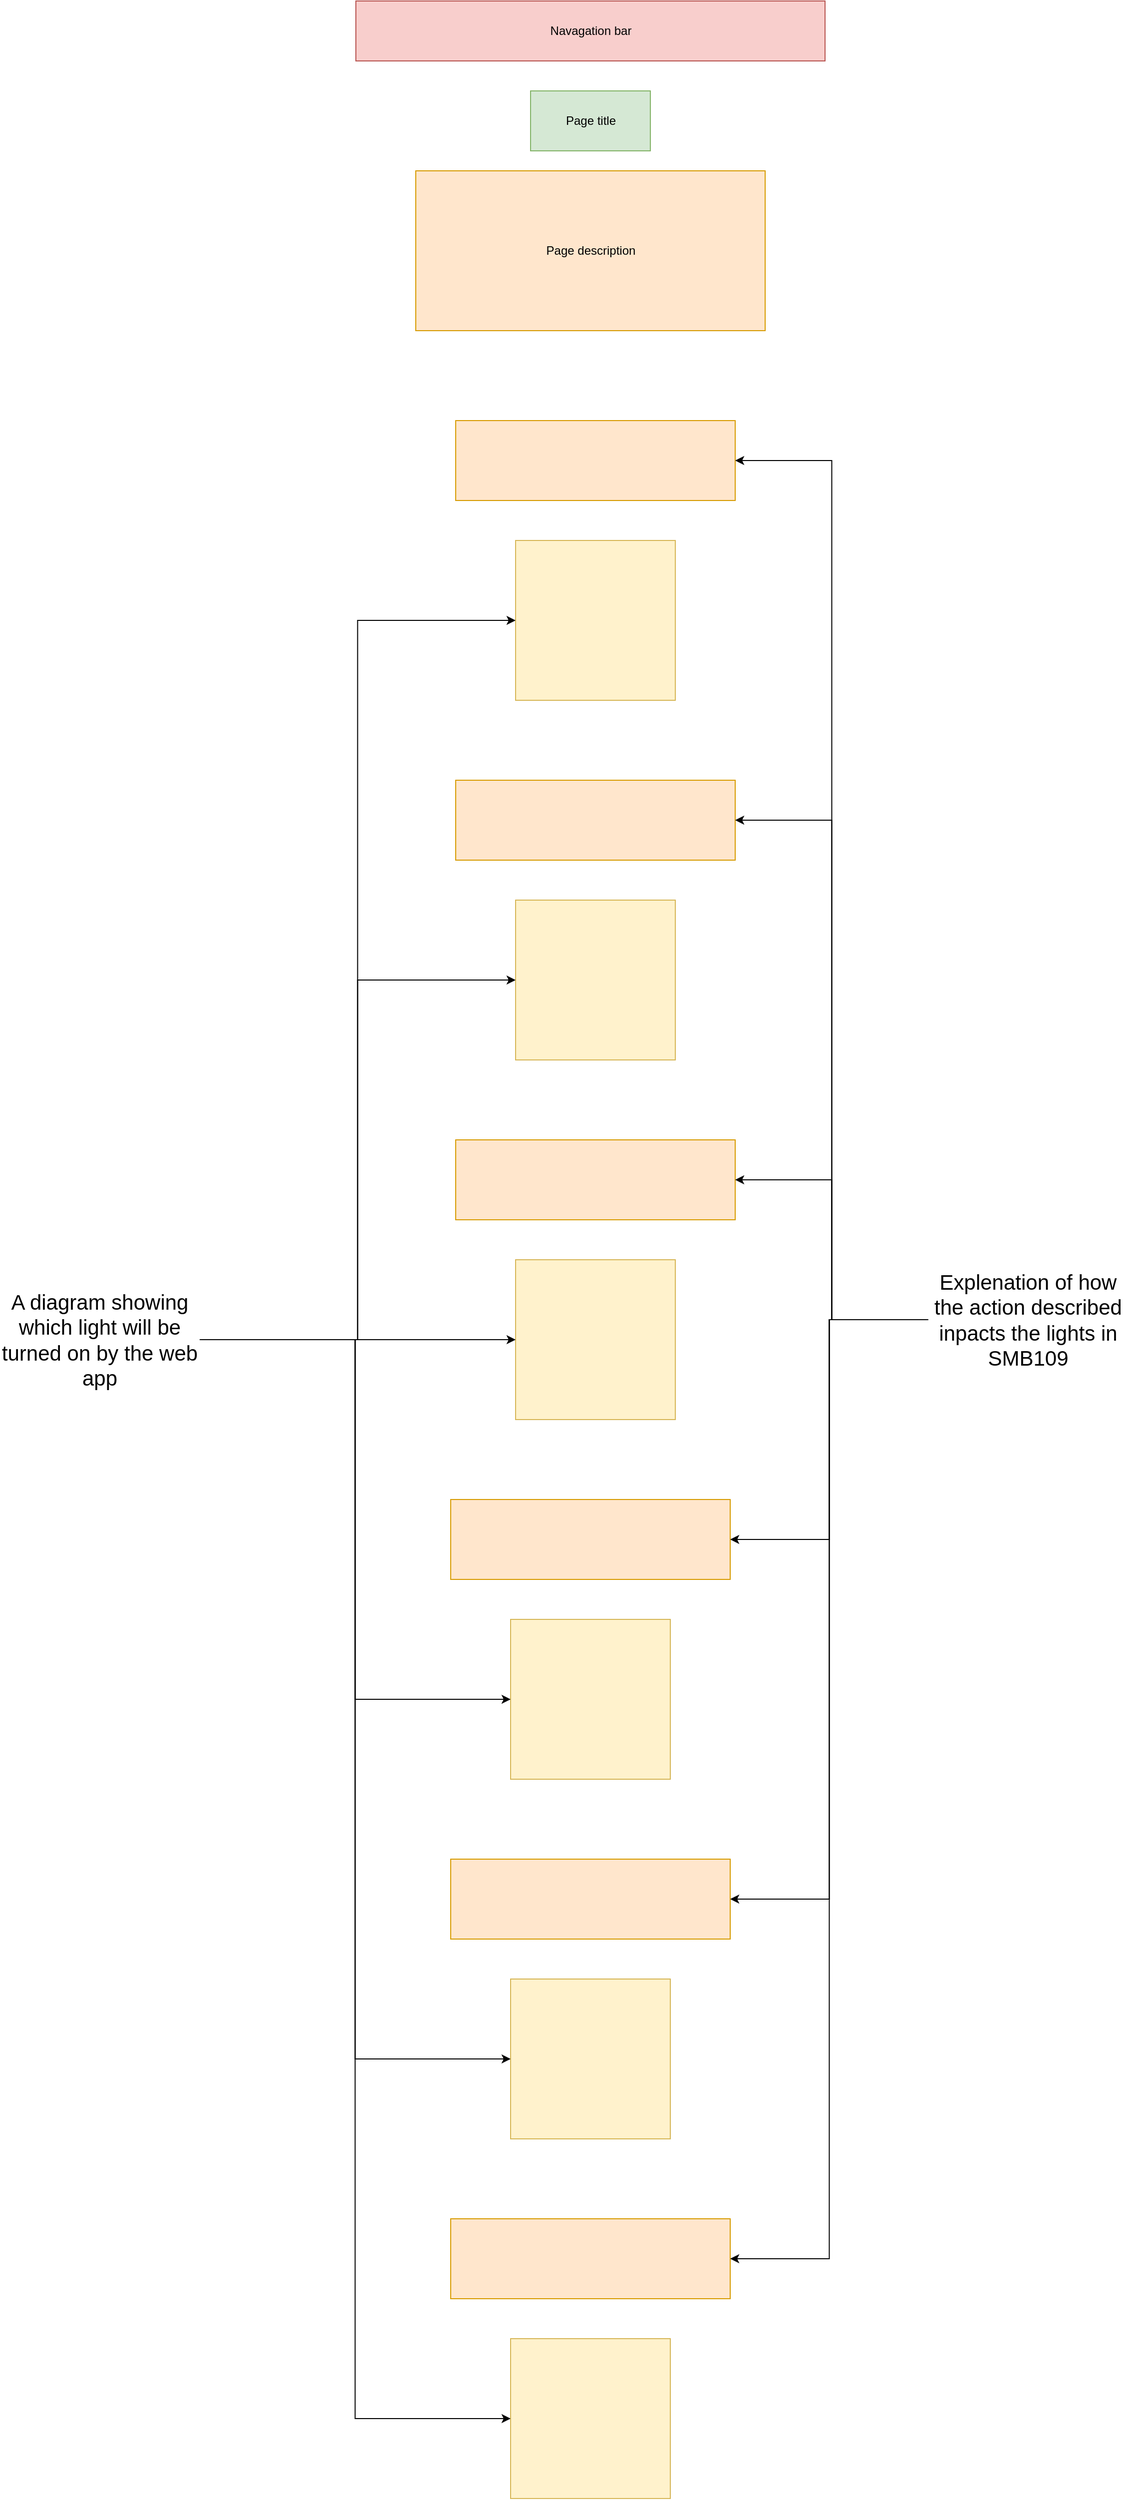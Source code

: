 <mxfile version="12.3.8" type="device" pages="1"><diagram id="MUPi7VID3ihpk3qN575Z" name="Page-1"><mxGraphModel dx="2031" dy="1113" grid="1" gridSize="10" guides="1" tooltips="1" connect="1" arrows="1" fold="1" page="1" pageScale="1" pageWidth="827" pageHeight="1169" math="0" shadow="0"><root><mxCell id="0"/><mxCell id="1" parent="0"/><mxCell id="Dy6HdrAVTPZ3WmUbfREt-1" value="Navagation bar " style="rounded=0;whiteSpace=wrap;html=1;fillColor=#f8cecc;strokeColor=#b85450;" vertex="1" parent="1"><mxGeometry x="466.5" y="200" width="470" height="60" as="geometry"/></mxCell><mxCell id="Dy6HdrAVTPZ3WmUbfREt-2" value="Page title" style="rounded=0;whiteSpace=wrap;html=1;fillColor=#d5e8d4;strokeColor=#82b366;" vertex="1" parent="1"><mxGeometry x="641.5" y="290" width="120" height="60" as="geometry"/></mxCell><mxCell id="Dy6HdrAVTPZ3WmUbfREt-3" value="Page description " style="rounded=0;whiteSpace=wrap;html=1;fillColor=#ffe6cc;strokeColor=#d79b00;" vertex="1" parent="1"><mxGeometry x="526.5" y="370" width="350" height="160" as="geometry"/></mxCell><mxCell id="Dy6HdrAVTPZ3WmUbfREt-4" value="" style="rounded=0;whiteSpace=wrap;html=1;fillColor=#ffe6cc;strokeColor=#d79b00;" vertex="1" parent="1"><mxGeometry x="566.5" y="620" width="280" height="80" as="geometry"/></mxCell><mxCell id="Dy6HdrAVTPZ3WmUbfREt-5" value="" style="rounded=0;whiteSpace=wrap;html=1;fillColor=#fff2cc;strokeColor=#d6b656;" vertex="1" parent="1"><mxGeometry x="626.5" y="740" width="160" height="160" as="geometry"/></mxCell><mxCell id="Dy6HdrAVTPZ3WmUbfREt-15" value="" style="rounded=0;whiteSpace=wrap;html=1;fillColor=#ffe6cc;strokeColor=#d79b00;" vertex="1" parent="1"><mxGeometry x="566.5" y="980" width="280" height="80" as="geometry"/></mxCell><mxCell id="Dy6HdrAVTPZ3WmUbfREt-16" value="" style="rounded=0;whiteSpace=wrap;html=1;fillColor=#fff2cc;strokeColor=#d6b656;" vertex="1" parent="1"><mxGeometry x="626.5" y="1100" width="160" height="160" as="geometry"/></mxCell><mxCell id="Dy6HdrAVTPZ3WmUbfREt-17" value="" style="rounded=0;whiteSpace=wrap;html=1;fillColor=#ffe6cc;strokeColor=#d79b00;" vertex="1" parent="1"><mxGeometry x="566.5" y="1340" width="280" height="80" as="geometry"/></mxCell><mxCell id="Dy6HdrAVTPZ3WmUbfREt-18" value="" style="rounded=0;whiteSpace=wrap;html=1;fillColor=#fff2cc;strokeColor=#d6b656;" vertex="1" parent="1"><mxGeometry x="626.5" y="1460" width="160" height="160" as="geometry"/></mxCell><mxCell id="Dy6HdrAVTPZ3WmUbfREt-19" value="" style="rounded=0;whiteSpace=wrap;html=1;fillColor=#ffe6cc;strokeColor=#d79b00;" vertex="1" parent="1"><mxGeometry x="561.5" y="1700" width="280" height="80" as="geometry"/></mxCell><mxCell id="Dy6HdrAVTPZ3WmUbfREt-20" value="" style="rounded=0;whiteSpace=wrap;html=1;fillColor=#fff2cc;strokeColor=#d6b656;" vertex="1" parent="1"><mxGeometry x="621.5" y="1820" width="160" height="160" as="geometry"/></mxCell><mxCell id="Dy6HdrAVTPZ3WmUbfREt-21" value="" style="rounded=0;whiteSpace=wrap;html=1;fillColor=#ffe6cc;strokeColor=#d79b00;" vertex="1" parent="1"><mxGeometry x="561.5" y="2060" width="280" height="80" as="geometry"/></mxCell><mxCell id="Dy6HdrAVTPZ3WmUbfREt-22" value="" style="rounded=0;whiteSpace=wrap;html=1;fillColor=#fff2cc;strokeColor=#d6b656;" vertex="1" parent="1"><mxGeometry x="621.5" y="2180" width="160" height="160" as="geometry"/></mxCell><mxCell id="Dy6HdrAVTPZ3WmUbfREt-23" value="" style="rounded=0;whiteSpace=wrap;html=1;fillColor=#ffe6cc;strokeColor=#d79b00;" vertex="1" parent="1"><mxGeometry x="561.5" y="2420" width="280" height="80" as="geometry"/></mxCell><mxCell id="Dy6HdrAVTPZ3WmUbfREt-24" value="" style="rounded=0;whiteSpace=wrap;html=1;fillColor=#fff2cc;strokeColor=#d6b656;" vertex="1" parent="1"><mxGeometry x="621.5" y="2540" width="160" height="160" as="geometry"/></mxCell><mxCell id="Dy6HdrAVTPZ3WmUbfREt-26" style="edgeStyle=orthogonalEdgeStyle;rounded=0;orthogonalLoop=1;jettySize=auto;html=1;entryX=1;entryY=0.5;entryDx=0;entryDy=0;fontSize=21;" edge="1" parent="1" source="Dy6HdrAVTPZ3WmUbfREt-25" target="Dy6HdrAVTPZ3WmUbfREt-21"><mxGeometry relative="1" as="geometry"/></mxCell><mxCell id="Dy6HdrAVTPZ3WmUbfREt-27" style="edgeStyle=orthogonalEdgeStyle;rounded=0;orthogonalLoop=1;jettySize=auto;html=1;entryX=1;entryY=0.5;entryDx=0;entryDy=0;fontSize=21;" edge="1" parent="1" source="Dy6HdrAVTPZ3WmUbfREt-25" target="Dy6HdrAVTPZ3WmUbfREt-23"><mxGeometry relative="1" as="geometry"/></mxCell><mxCell id="Dy6HdrAVTPZ3WmUbfREt-28" style="edgeStyle=orthogonalEdgeStyle;rounded=0;orthogonalLoop=1;jettySize=auto;html=1;entryX=1;entryY=0.5;entryDx=0;entryDy=0;fontSize=21;" edge="1" parent="1" source="Dy6HdrAVTPZ3WmUbfREt-25" target="Dy6HdrAVTPZ3WmUbfREt-19"><mxGeometry relative="1" as="geometry"/></mxCell><mxCell id="Dy6HdrAVTPZ3WmUbfREt-29" style="edgeStyle=orthogonalEdgeStyle;rounded=0;orthogonalLoop=1;jettySize=auto;html=1;entryX=1;entryY=0.5;entryDx=0;entryDy=0;fontSize=21;" edge="1" parent="1" source="Dy6HdrAVTPZ3WmUbfREt-25" target="Dy6HdrAVTPZ3WmUbfREt-17"><mxGeometry relative="1" as="geometry"/></mxCell><mxCell id="Dy6HdrAVTPZ3WmUbfREt-30" style="edgeStyle=orthogonalEdgeStyle;rounded=0;orthogonalLoop=1;jettySize=auto;html=1;entryX=1;entryY=0.5;entryDx=0;entryDy=0;fontSize=21;" edge="1" parent="1" source="Dy6HdrAVTPZ3WmUbfREt-25" target="Dy6HdrAVTPZ3WmUbfREt-15"><mxGeometry relative="1" as="geometry"/></mxCell><mxCell id="Dy6HdrAVTPZ3WmUbfREt-31" style="edgeStyle=orthogonalEdgeStyle;rounded=0;orthogonalLoop=1;jettySize=auto;html=1;entryX=1;entryY=0.5;entryDx=0;entryDy=0;fontSize=21;" edge="1" parent="1" source="Dy6HdrAVTPZ3WmUbfREt-25" target="Dy6HdrAVTPZ3WmUbfREt-4"><mxGeometry relative="1" as="geometry"/></mxCell><mxCell id="Dy6HdrAVTPZ3WmUbfREt-25" value="Explenation of how the action described inpacts the lights in SMB109" style="text;html=1;strokeColor=none;fillColor=none;align=center;verticalAlign=middle;whiteSpace=wrap;rounded=0;fontSize=21;" vertex="1" parent="1"><mxGeometry x="1040" y="1460" width="200" height="120" as="geometry"/></mxCell><mxCell id="Dy6HdrAVTPZ3WmUbfREt-33" style="edgeStyle=orthogonalEdgeStyle;rounded=0;orthogonalLoop=1;jettySize=auto;html=1;entryX=0;entryY=0.5;entryDx=0;entryDy=0;fontSize=21;" edge="1" parent="1" source="Dy6HdrAVTPZ3WmUbfREt-32" target="Dy6HdrAVTPZ3WmUbfREt-5"><mxGeometry relative="1" as="geometry"/></mxCell><mxCell id="Dy6HdrAVTPZ3WmUbfREt-34" style="edgeStyle=orthogonalEdgeStyle;rounded=0;orthogonalLoop=1;jettySize=auto;html=1;entryX=0;entryY=0.5;entryDx=0;entryDy=0;fontSize=21;" edge="1" parent="1" source="Dy6HdrAVTPZ3WmUbfREt-32" target="Dy6HdrAVTPZ3WmUbfREt-16"><mxGeometry relative="1" as="geometry"/></mxCell><mxCell id="Dy6HdrAVTPZ3WmUbfREt-35" style="edgeStyle=orthogonalEdgeStyle;rounded=0;orthogonalLoop=1;jettySize=auto;html=1;entryX=0;entryY=0.5;entryDx=0;entryDy=0;fontSize=21;" edge="1" parent="1" source="Dy6HdrAVTPZ3WmUbfREt-32" target="Dy6HdrAVTPZ3WmUbfREt-18"><mxGeometry relative="1" as="geometry"/></mxCell><mxCell id="Dy6HdrAVTPZ3WmUbfREt-36" style="edgeStyle=orthogonalEdgeStyle;rounded=0;orthogonalLoop=1;jettySize=auto;html=1;entryX=0;entryY=0.5;entryDx=0;entryDy=0;fontSize=21;" edge="1" parent="1" source="Dy6HdrAVTPZ3WmUbfREt-32" target="Dy6HdrAVTPZ3WmUbfREt-20"><mxGeometry relative="1" as="geometry"/></mxCell><mxCell id="Dy6HdrAVTPZ3WmUbfREt-37" style="edgeStyle=orthogonalEdgeStyle;rounded=0;orthogonalLoop=1;jettySize=auto;html=1;entryX=0;entryY=0.5;entryDx=0;entryDy=0;fontSize=21;" edge="1" parent="1" source="Dy6HdrAVTPZ3WmUbfREt-32" target="Dy6HdrAVTPZ3WmUbfREt-22"><mxGeometry relative="1" as="geometry"/></mxCell><mxCell id="Dy6HdrAVTPZ3WmUbfREt-38" style="edgeStyle=orthogonalEdgeStyle;rounded=0;orthogonalLoop=1;jettySize=auto;html=1;entryX=0;entryY=0.5;entryDx=0;entryDy=0;fontSize=21;" edge="1" parent="1" source="Dy6HdrAVTPZ3WmUbfREt-32" target="Dy6HdrAVTPZ3WmUbfREt-24"><mxGeometry relative="1" as="geometry"/></mxCell><mxCell id="Dy6HdrAVTPZ3WmUbfREt-32" value="A diagram showing which light will be turned on by the web app" style="text;html=1;strokeColor=none;fillColor=none;align=center;verticalAlign=middle;whiteSpace=wrap;rounded=0;fontSize=21;" vertex="1" parent="1"><mxGeometry x="110" y="1480" width="200" height="120" as="geometry"/></mxCell></root></mxGraphModel></diagram></mxfile>